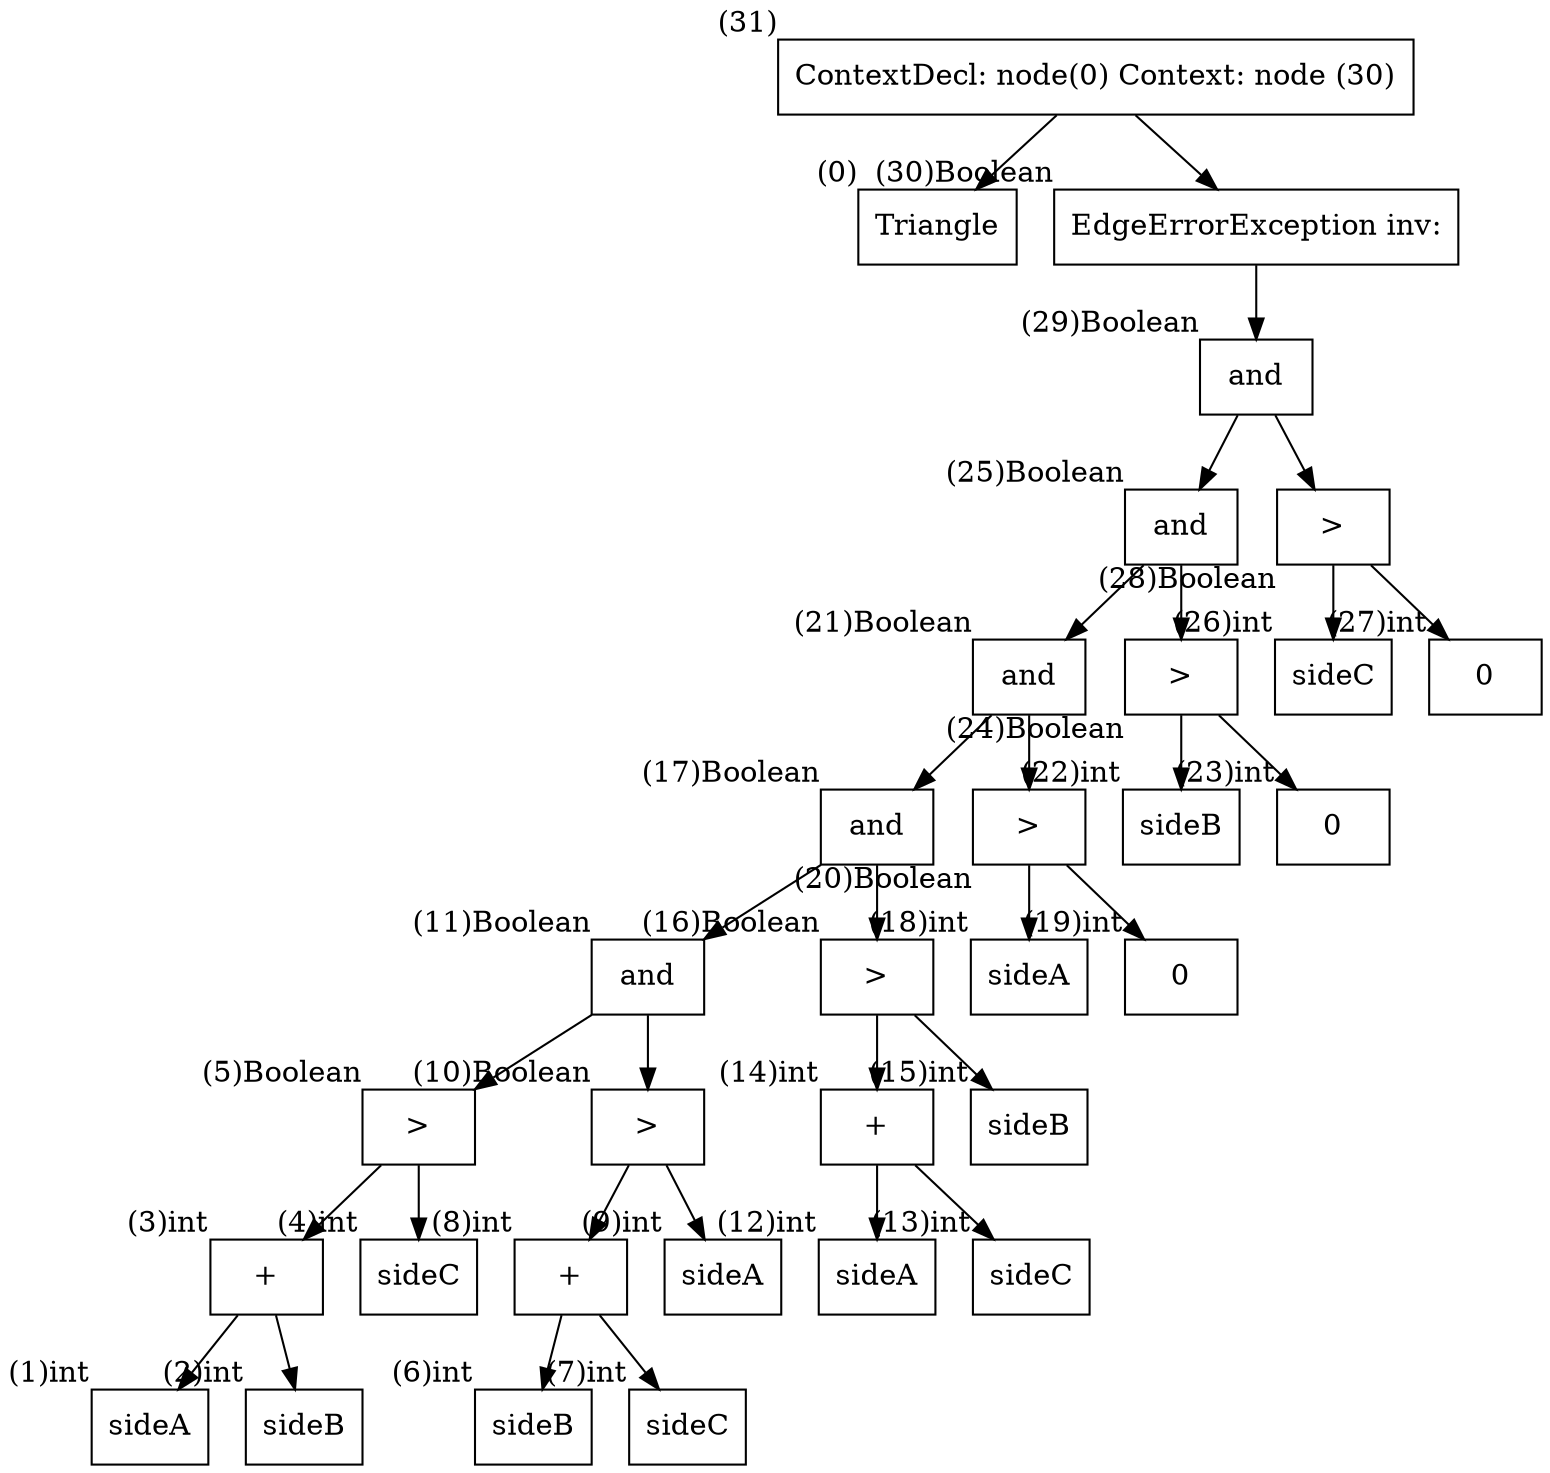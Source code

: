 digraph AST {
  node [shape=box];
  n31 [label="ContextDecl: node(0) Context: node (30)", xlabel="(31)"];
  n31 -> n0;
  n31 -> n30;
  n0 [label="Triangle", xlabel="(0)"];
  n30 [label="EdgeErrorException inv:", xlabel="(30)Boolean"];
  n30 -> n29;
  n29 [label="and", xlabel="(29)Boolean"];
  n29 -> n25;
  n29 -> n28;
  n25 [label="and", xlabel="(25)Boolean"];
  n25 -> n21;
  n25 -> n24;
  n28 [label=">", xlabel="(28)Boolean"];
  n28 -> n26;
  n28 -> n27;
  n21 [label="and", xlabel="(21)Boolean"];
  n21 -> n17;
  n21 -> n20;
  n24 [label=">", xlabel="(24)Boolean"];
  n24 -> n22;
  n24 -> n23;
  n26 [label="sideC", xlabel="(26)int"];
  n27 [label="0", xlabel="(27)int"];
  n17 [label="and", xlabel="(17)Boolean"];
  n17 -> n11;
  n17 -> n16;
  n20 [label=">", xlabel="(20)Boolean"];
  n20 -> n18;
  n20 -> n19;
  n22 [label="sideB", xlabel="(22)int"];
  n23 [label="0", xlabel="(23)int"];
  n11 [label="and", xlabel="(11)Boolean"];
  n11 -> n5;
  n11 -> n10;
  n16 [label=">", xlabel="(16)Boolean"];
  n16 -> n14;
  n16 -> n15;
  n18 [label="sideA", xlabel="(18)int"];
  n19 [label="0", xlabel="(19)int"];
  n5 [label=">", xlabel="(5)Boolean"];
  n5 -> n3;
  n5 -> n4;
  n10 [label=">", xlabel="(10)Boolean"];
  n10 -> n8;
  n10 -> n9;
  n14 [label="+", xlabel="(14)int"];
  n14 -> n12;
  n14 -> n13;
  n15 [label="sideB", xlabel="(15)int"];
  n3 [label="+", xlabel="(3)int"];
  n3 -> n1;
  n3 -> n2;
  n4 [label="sideC", xlabel="(4)int"];
  n8 [label="+", xlabel="(8)int"];
  n8 -> n6;
  n8 -> n7;
  n9 [label="sideA", xlabel="(9)int"];
  n12 [label="sideA", xlabel="(12)int"];
  n13 [label="sideC", xlabel="(13)int"];
  n1 [label="sideA", xlabel="(1)int"];
  n2 [label="sideB", xlabel="(2)int"];
  n6 [label="sideB", xlabel="(6)int"];
  n7 [label="sideC", xlabel="(7)int"];
}
